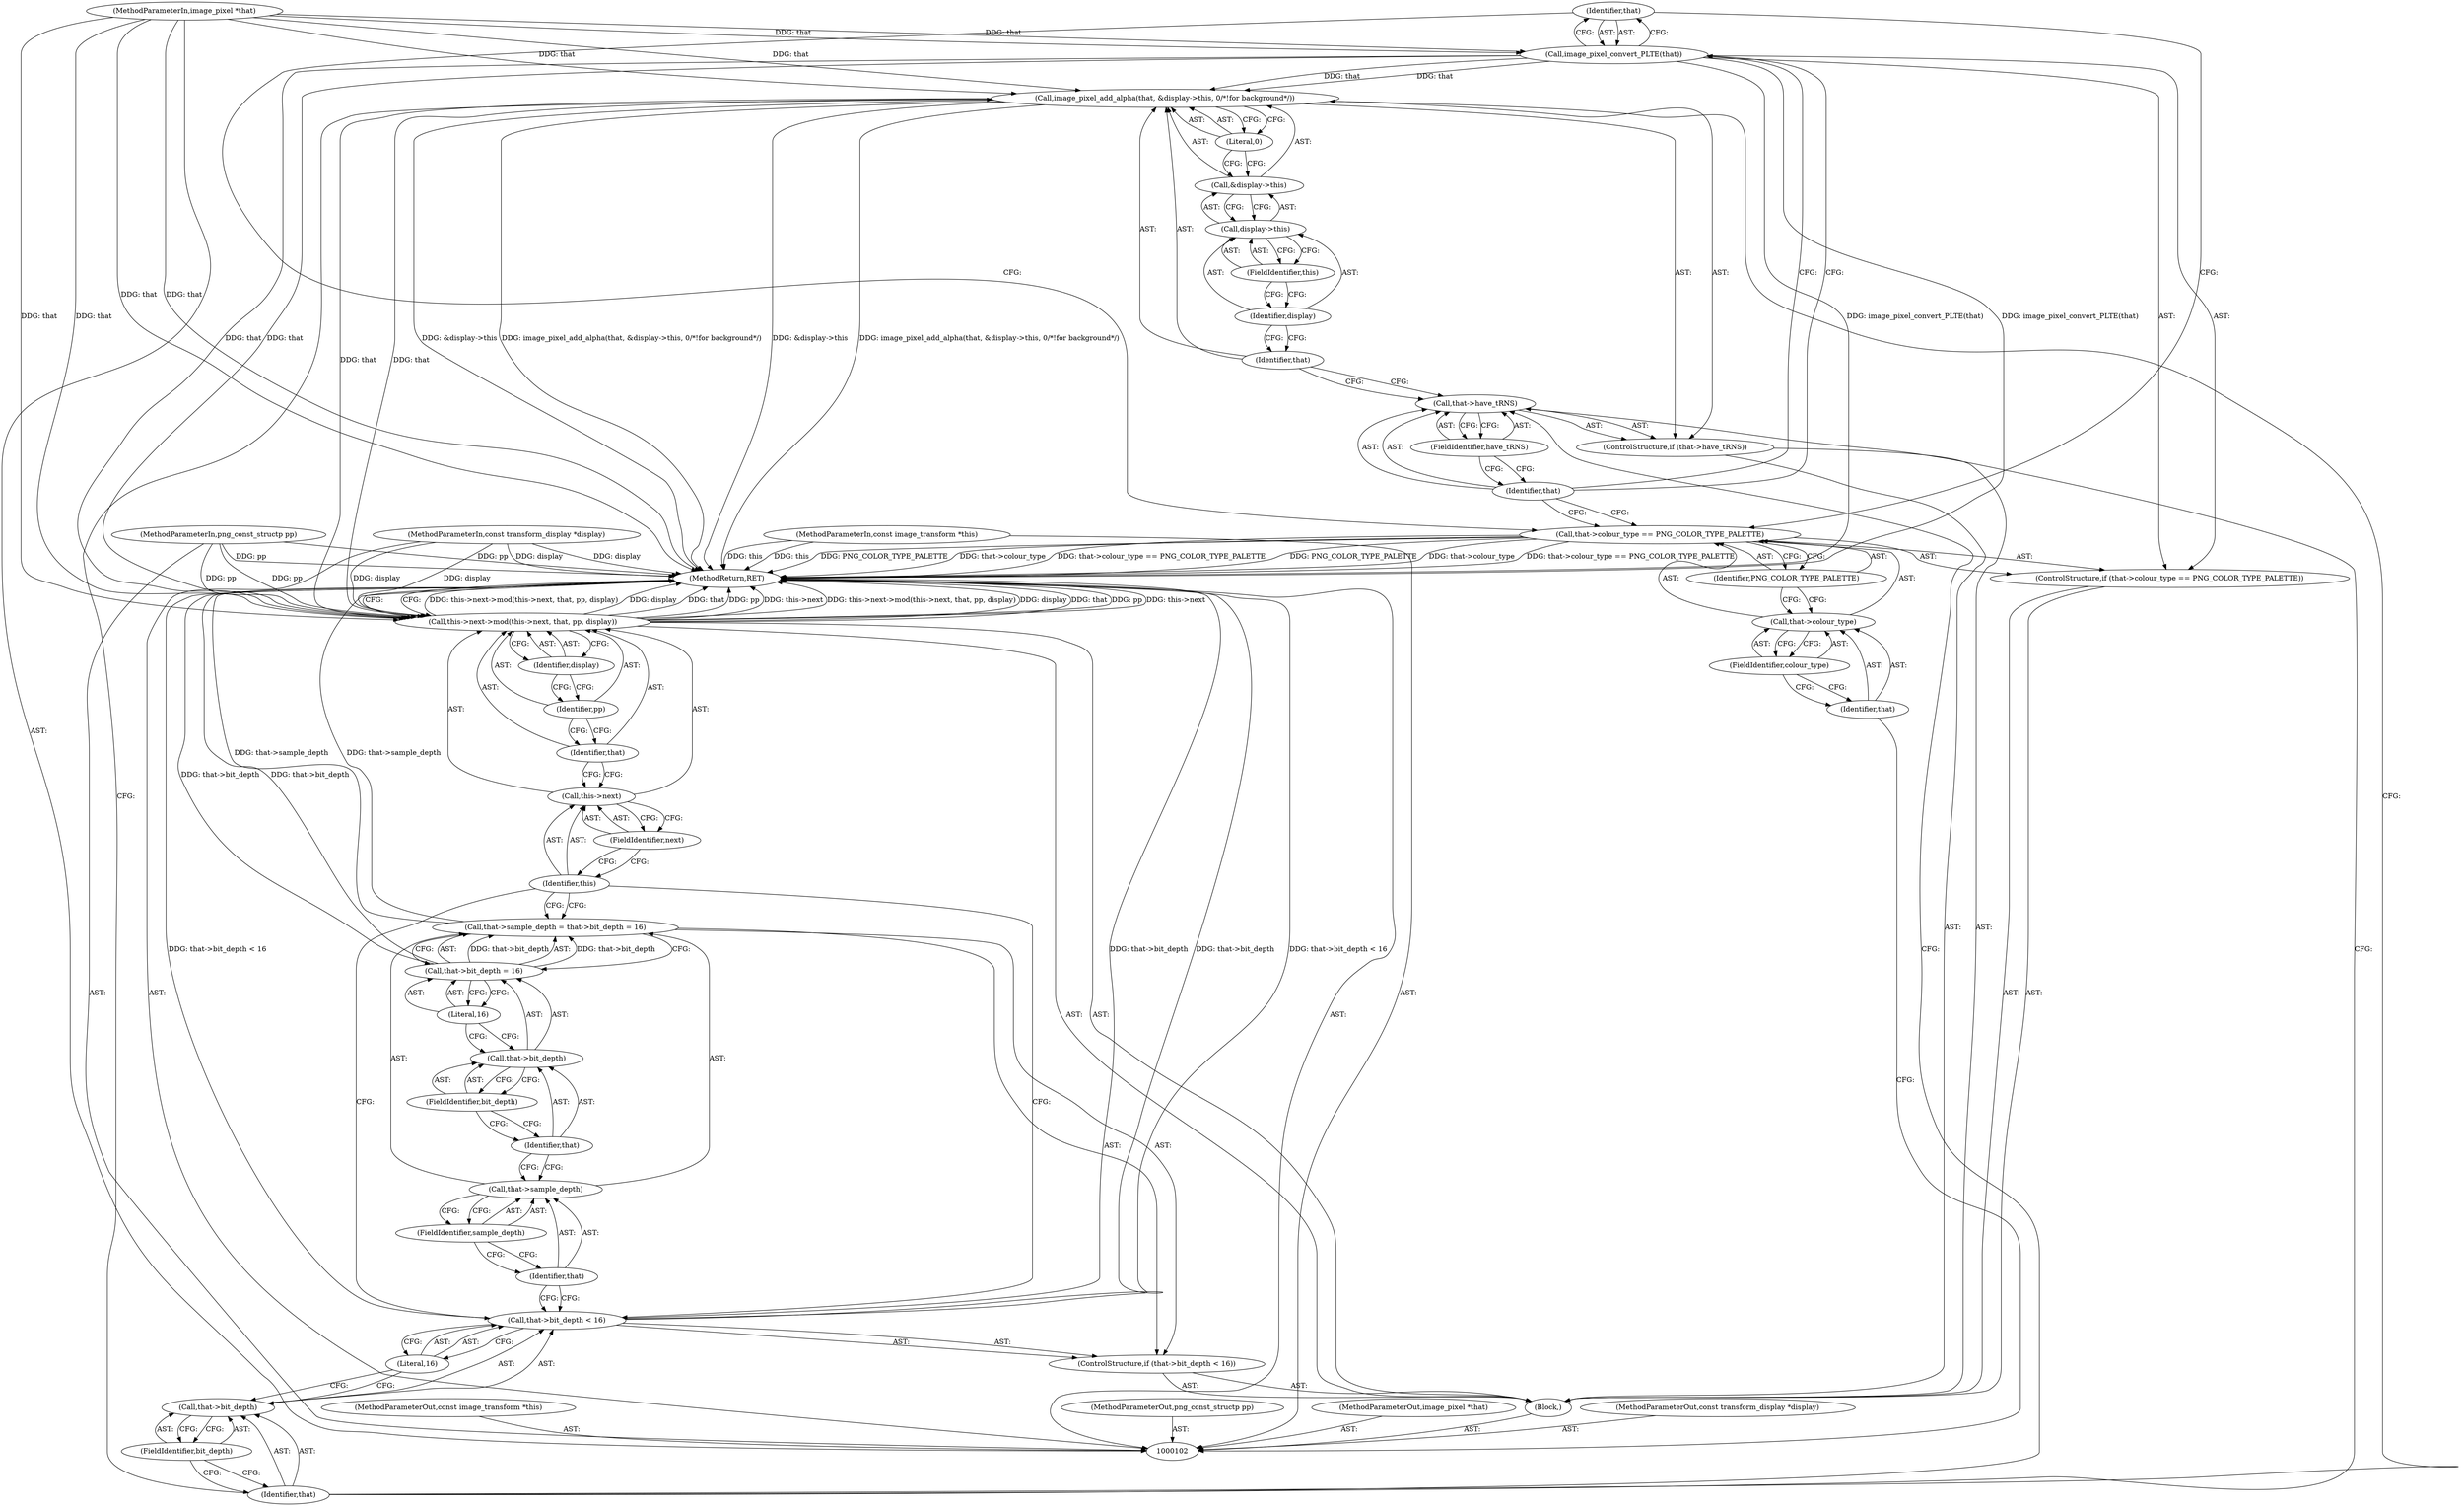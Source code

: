 digraph "0_Android_9d4853418ab2f754c2b63e091c29c5529b8b86ca_61" {
"1000115" [label="(Identifier,that)"];
"1000114" [label="(Call,image_pixel_convert_PLTE(that))"];
"1000119" [label="(FieldIdentifier,have_tRNS)"];
"1000116" [label="(ControlStructure,if (that->have_tRNS))"];
"1000117" [label="(Call,that->have_tRNS)"];
"1000118" [label="(Identifier,that)"];
"1000121" [label="(Identifier,that)"];
"1000122" [label="(Call,&display->this)"];
"1000123" [label="(Call,display->this)"];
"1000124" [label="(Identifier,display)"];
"1000125" [label="(FieldIdentifier,this)"];
"1000126" [label="(Literal,0)"];
"1000120" [label="(Call,image_pixel_add_alpha(that, &display->this, 0/*!for background*/))"];
"1000131" [label="(FieldIdentifier,bit_depth)"];
"1000132" [label="(Literal,16)"];
"1000127" [label="(ControlStructure,if (that->bit_depth < 16))"];
"1000128" [label="(Call,that->bit_depth < 16)"];
"1000129" [label="(Call,that->bit_depth)"];
"1000130" [label="(Identifier,that)"];
"1000136" [label="(FieldIdentifier,sample_depth)"];
"1000137" [label="(Call,that->bit_depth = 16)"];
"1000138" [label="(Call,that->bit_depth)"];
"1000139" [label="(Identifier,that)"];
"1000140" [label="(FieldIdentifier,bit_depth)"];
"1000141" [label="(Literal,16)"];
"1000133" [label="(Call,that->sample_depth = that->bit_depth = 16)"];
"1000134" [label="(Call,that->sample_depth)"];
"1000135" [label="(Identifier,that)"];
"1000142" [label="(Call,this->next->mod(this->next, that, pp, display))"];
"1000143" [label="(Call,this->next)"];
"1000144" [label="(Identifier,this)"];
"1000145" [label="(FieldIdentifier,next)"];
"1000146" [label="(Identifier,that)"];
"1000147" [label="(Identifier,pp)"];
"1000148" [label="(Identifier,display)"];
"1000149" [label="(MethodReturn,RET)"];
"1000103" [label="(MethodParameterIn,const image_transform *this)"];
"1000199" [label="(MethodParameterOut,const image_transform *this)"];
"1000105" [label="(MethodParameterIn,png_const_structp pp)"];
"1000201" [label="(MethodParameterOut,png_const_structp pp)"];
"1000104" [label="(MethodParameterIn,image_pixel *that)"];
"1000200" [label="(MethodParameterOut,image_pixel *that)"];
"1000106" [label="(MethodParameterIn,const transform_display *display)"];
"1000202" [label="(MethodParameterOut,const transform_display *display)"];
"1000107" [label="(Block,)"];
"1000108" [label="(ControlStructure,if (that->colour_type == PNG_COLOR_TYPE_PALETTE))"];
"1000112" [label="(FieldIdentifier,colour_type)"];
"1000113" [label="(Identifier,PNG_COLOR_TYPE_PALETTE)"];
"1000109" [label="(Call,that->colour_type == PNG_COLOR_TYPE_PALETTE)"];
"1000110" [label="(Call,that->colour_type)"];
"1000111" [label="(Identifier,that)"];
"1000115" -> "1000114"  [label="AST: "];
"1000115" -> "1000109"  [label="CFG: "];
"1000114" -> "1000115"  [label="CFG: "];
"1000114" -> "1000108"  [label="AST: "];
"1000114" -> "1000115"  [label="CFG: "];
"1000115" -> "1000114"  [label="AST: "];
"1000118" -> "1000114"  [label="CFG: "];
"1000114" -> "1000149"  [label="DDG: image_pixel_convert_PLTE(that)"];
"1000104" -> "1000114"  [label="DDG: that"];
"1000114" -> "1000120"  [label="DDG: that"];
"1000114" -> "1000142"  [label="DDG: that"];
"1000119" -> "1000117"  [label="AST: "];
"1000119" -> "1000118"  [label="CFG: "];
"1000117" -> "1000119"  [label="CFG: "];
"1000116" -> "1000107"  [label="AST: "];
"1000117" -> "1000116"  [label="AST: "];
"1000120" -> "1000116"  [label="AST: "];
"1000117" -> "1000116"  [label="AST: "];
"1000117" -> "1000119"  [label="CFG: "];
"1000118" -> "1000117"  [label="AST: "];
"1000119" -> "1000117"  [label="AST: "];
"1000121" -> "1000117"  [label="CFG: "];
"1000130" -> "1000117"  [label="CFG: "];
"1000118" -> "1000117"  [label="AST: "];
"1000118" -> "1000114"  [label="CFG: "];
"1000118" -> "1000109"  [label="CFG: "];
"1000119" -> "1000118"  [label="CFG: "];
"1000121" -> "1000120"  [label="AST: "];
"1000121" -> "1000117"  [label="CFG: "];
"1000124" -> "1000121"  [label="CFG: "];
"1000122" -> "1000120"  [label="AST: "];
"1000122" -> "1000123"  [label="CFG: "];
"1000123" -> "1000122"  [label="AST: "];
"1000126" -> "1000122"  [label="CFG: "];
"1000123" -> "1000122"  [label="AST: "];
"1000123" -> "1000125"  [label="CFG: "];
"1000124" -> "1000123"  [label="AST: "];
"1000125" -> "1000123"  [label="AST: "];
"1000122" -> "1000123"  [label="CFG: "];
"1000124" -> "1000123"  [label="AST: "];
"1000124" -> "1000121"  [label="CFG: "];
"1000125" -> "1000124"  [label="CFG: "];
"1000125" -> "1000123"  [label="AST: "];
"1000125" -> "1000124"  [label="CFG: "];
"1000123" -> "1000125"  [label="CFG: "];
"1000126" -> "1000120"  [label="AST: "];
"1000126" -> "1000122"  [label="CFG: "];
"1000120" -> "1000126"  [label="CFG: "];
"1000120" -> "1000116"  [label="AST: "];
"1000120" -> "1000126"  [label="CFG: "];
"1000121" -> "1000120"  [label="AST: "];
"1000122" -> "1000120"  [label="AST: "];
"1000126" -> "1000120"  [label="AST: "];
"1000130" -> "1000120"  [label="CFG: "];
"1000120" -> "1000149"  [label="DDG: image_pixel_add_alpha(that, &display->this, 0/*!for background*/)"];
"1000120" -> "1000149"  [label="DDG: &display->this"];
"1000114" -> "1000120"  [label="DDG: that"];
"1000104" -> "1000120"  [label="DDG: that"];
"1000120" -> "1000142"  [label="DDG: that"];
"1000131" -> "1000129"  [label="AST: "];
"1000131" -> "1000130"  [label="CFG: "];
"1000129" -> "1000131"  [label="CFG: "];
"1000132" -> "1000128"  [label="AST: "];
"1000132" -> "1000129"  [label="CFG: "];
"1000128" -> "1000132"  [label="CFG: "];
"1000127" -> "1000107"  [label="AST: "];
"1000128" -> "1000127"  [label="AST: "];
"1000133" -> "1000127"  [label="AST: "];
"1000128" -> "1000127"  [label="AST: "];
"1000128" -> "1000132"  [label="CFG: "];
"1000129" -> "1000128"  [label="AST: "];
"1000132" -> "1000128"  [label="AST: "];
"1000135" -> "1000128"  [label="CFG: "];
"1000144" -> "1000128"  [label="CFG: "];
"1000128" -> "1000149"  [label="DDG: that->bit_depth"];
"1000128" -> "1000149"  [label="DDG: that->bit_depth < 16"];
"1000129" -> "1000128"  [label="AST: "];
"1000129" -> "1000131"  [label="CFG: "];
"1000130" -> "1000129"  [label="AST: "];
"1000131" -> "1000129"  [label="AST: "];
"1000132" -> "1000129"  [label="CFG: "];
"1000130" -> "1000129"  [label="AST: "];
"1000130" -> "1000120"  [label="CFG: "];
"1000130" -> "1000117"  [label="CFG: "];
"1000131" -> "1000130"  [label="CFG: "];
"1000136" -> "1000134"  [label="AST: "];
"1000136" -> "1000135"  [label="CFG: "];
"1000134" -> "1000136"  [label="CFG: "];
"1000137" -> "1000133"  [label="AST: "];
"1000137" -> "1000141"  [label="CFG: "];
"1000138" -> "1000137"  [label="AST: "];
"1000141" -> "1000137"  [label="AST: "];
"1000133" -> "1000137"  [label="CFG: "];
"1000137" -> "1000149"  [label="DDG: that->bit_depth"];
"1000137" -> "1000133"  [label="DDG: that->bit_depth"];
"1000138" -> "1000137"  [label="AST: "];
"1000138" -> "1000140"  [label="CFG: "];
"1000139" -> "1000138"  [label="AST: "];
"1000140" -> "1000138"  [label="AST: "];
"1000141" -> "1000138"  [label="CFG: "];
"1000139" -> "1000138"  [label="AST: "];
"1000139" -> "1000134"  [label="CFG: "];
"1000140" -> "1000139"  [label="CFG: "];
"1000140" -> "1000138"  [label="AST: "];
"1000140" -> "1000139"  [label="CFG: "];
"1000138" -> "1000140"  [label="CFG: "];
"1000141" -> "1000137"  [label="AST: "];
"1000141" -> "1000138"  [label="CFG: "];
"1000137" -> "1000141"  [label="CFG: "];
"1000133" -> "1000127"  [label="AST: "];
"1000133" -> "1000137"  [label="CFG: "];
"1000134" -> "1000133"  [label="AST: "];
"1000137" -> "1000133"  [label="AST: "];
"1000144" -> "1000133"  [label="CFG: "];
"1000133" -> "1000149"  [label="DDG: that->sample_depth"];
"1000137" -> "1000133"  [label="DDG: that->bit_depth"];
"1000134" -> "1000133"  [label="AST: "];
"1000134" -> "1000136"  [label="CFG: "];
"1000135" -> "1000134"  [label="AST: "];
"1000136" -> "1000134"  [label="AST: "];
"1000139" -> "1000134"  [label="CFG: "];
"1000135" -> "1000134"  [label="AST: "];
"1000135" -> "1000128"  [label="CFG: "];
"1000136" -> "1000135"  [label="CFG: "];
"1000142" -> "1000107"  [label="AST: "];
"1000142" -> "1000148"  [label="CFG: "];
"1000143" -> "1000142"  [label="AST: "];
"1000146" -> "1000142"  [label="AST: "];
"1000147" -> "1000142"  [label="AST: "];
"1000148" -> "1000142"  [label="AST: "];
"1000149" -> "1000142"  [label="CFG: "];
"1000142" -> "1000149"  [label="DDG: this->next->mod(this->next, that, pp, display)"];
"1000142" -> "1000149"  [label="DDG: display"];
"1000142" -> "1000149"  [label="DDG: that"];
"1000142" -> "1000149"  [label="DDG: pp"];
"1000142" -> "1000149"  [label="DDG: this->next"];
"1000114" -> "1000142"  [label="DDG: that"];
"1000120" -> "1000142"  [label="DDG: that"];
"1000104" -> "1000142"  [label="DDG: that"];
"1000105" -> "1000142"  [label="DDG: pp"];
"1000106" -> "1000142"  [label="DDG: display"];
"1000143" -> "1000142"  [label="AST: "];
"1000143" -> "1000145"  [label="CFG: "];
"1000144" -> "1000143"  [label="AST: "];
"1000145" -> "1000143"  [label="AST: "];
"1000146" -> "1000143"  [label="CFG: "];
"1000144" -> "1000143"  [label="AST: "];
"1000144" -> "1000133"  [label="CFG: "];
"1000144" -> "1000128"  [label="CFG: "];
"1000145" -> "1000144"  [label="CFG: "];
"1000145" -> "1000143"  [label="AST: "];
"1000145" -> "1000144"  [label="CFG: "];
"1000143" -> "1000145"  [label="CFG: "];
"1000146" -> "1000142"  [label="AST: "];
"1000146" -> "1000143"  [label="CFG: "];
"1000147" -> "1000146"  [label="CFG: "];
"1000147" -> "1000142"  [label="AST: "];
"1000147" -> "1000146"  [label="CFG: "];
"1000148" -> "1000147"  [label="CFG: "];
"1000148" -> "1000142"  [label="AST: "];
"1000148" -> "1000147"  [label="CFG: "];
"1000142" -> "1000148"  [label="CFG: "];
"1000149" -> "1000102"  [label="AST: "];
"1000149" -> "1000142"  [label="CFG: "];
"1000142" -> "1000149"  [label="DDG: this->next->mod(this->next, that, pp, display)"];
"1000142" -> "1000149"  [label="DDG: display"];
"1000142" -> "1000149"  [label="DDG: that"];
"1000142" -> "1000149"  [label="DDG: pp"];
"1000142" -> "1000149"  [label="DDG: this->next"];
"1000104" -> "1000149"  [label="DDG: that"];
"1000105" -> "1000149"  [label="DDG: pp"];
"1000114" -> "1000149"  [label="DDG: image_pixel_convert_PLTE(that)"];
"1000128" -> "1000149"  [label="DDG: that->bit_depth"];
"1000128" -> "1000149"  [label="DDG: that->bit_depth < 16"];
"1000103" -> "1000149"  [label="DDG: this"];
"1000133" -> "1000149"  [label="DDG: that->sample_depth"];
"1000109" -> "1000149"  [label="DDG: PNG_COLOR_TYPE_PALETTE"];
"1000109" -> "1000149"  [label="DDG: that->colour_type"];
"1000109" -> "1000149"  [label="DDG: that->colour_type == PNG_COLOR_TYPE_PALETTE"];
"1000120" -> "1000149"  [label="DDG: image_pixel_add_alpha(that, &display->this, 0/*!for background*/)"];
"1000120" -> "1000149"  [label="DDG: &display->this"];
"1000137" -> "1000149"  [label="DDG: that->bit_depth"];
"1000106" -> "1000149"  [label="DDG: display"];
"1000103" -> "1000102"  [label="AST: "];
"1000103" -> "1000149"  [label="DDG: this"];
"1000199" -> "1000102"  [label="AST: "];
"1000105" -> "1000102"  [label="AST: "];
"1000105" -> "1000149"  [label="DDG: pp"];
"1000105" -> "1000142"  [label="DDG: pp"];
"1000201" -> "1000102"  [label="AST: "];
"1000104" -> "1000102"  [label="AST: "];
"1000104" -> "1000149"  [label="DDG: that"];
"1000104" -> "1000114"  [label="DDG: that"];
"1000104" -> "1000120"  [label="DDG: that"];
"1000104" -> "1000142"  [label="DDG: that"];
"1000200" -> "1000102"  [label="AST: "];
"1000106" -> "1000102"  [label="AST: "];
"1000106" -> "1000149"  [label="DDG: display"];
"1000106" -> "1000142"  [label="DDG: display"];
"1000202" -> "1000102"  [label="AST: "];
"1000107" -> "1000102"  [label="AST: "];
"1000108" -> "1000107"  [label="AST: "];
"1000116" -> "1000107"  [label="AST: "];
"1000127" -> "1000107"  [label="AST: "];
"1000142" -> "1000107"  [label="AST: "];
"1000108" -> "1000107"  [label="AST: "];
"1000109" -> "1000108"  [label="AST: "];
"1000114" -> "1000108"  [label="AST: "];
"1000112" -> "1000110"  [label="AST: "];
"1000112" -> "1000111"  [label="CFG: "];
"1000110" -> "1000112"  [label="CFG: "];
"1000113" -> "1000109"  [label="AST: "];
"1000113" -> "1000110"  [label="CFG: "];
"1000109" -> "1000113"  [label="CFG: "];
"1000109" -> "1000108"  [label="AST: "];
"1000109" -> "1000113"  [label="CFG: "];
"1000110" -> "1000109"  [label="AST: "];
"1000113" -> "1000109"  [label="AST: "];
"1000115" -> "1000109"  [label="CFG: "];
"1000118" -> "1000109"  [label="CFG: "];
"1000109" -> "1000149"  [label="DDG: PNG_COLOR_TYPE_PALETTE"];
"1000109" -> "1000149"  [label="DDG: that->colour_type"];
"1000109" -> "1000149"  [label="DDG: that->colour_type == PNG_COLOR_TYPE_PALETTE"];
"1000110" -> "1000109"  [label="AST: "];
"1000110" -> "1000112"  [label="CFG: "];
"1000111" -> "1000110"  [label="AST: "];
"1000112" -> "1000110"  [label="AST: "];
"1000113" -> "1000110"  [label="CFG: "];
"1000111" -> "1000110"  [label="AST: "];
"1000111" -> "1000102"  [label="CFG: "];
"1000112" -> "1000111"  [label="CFG: "];
}
